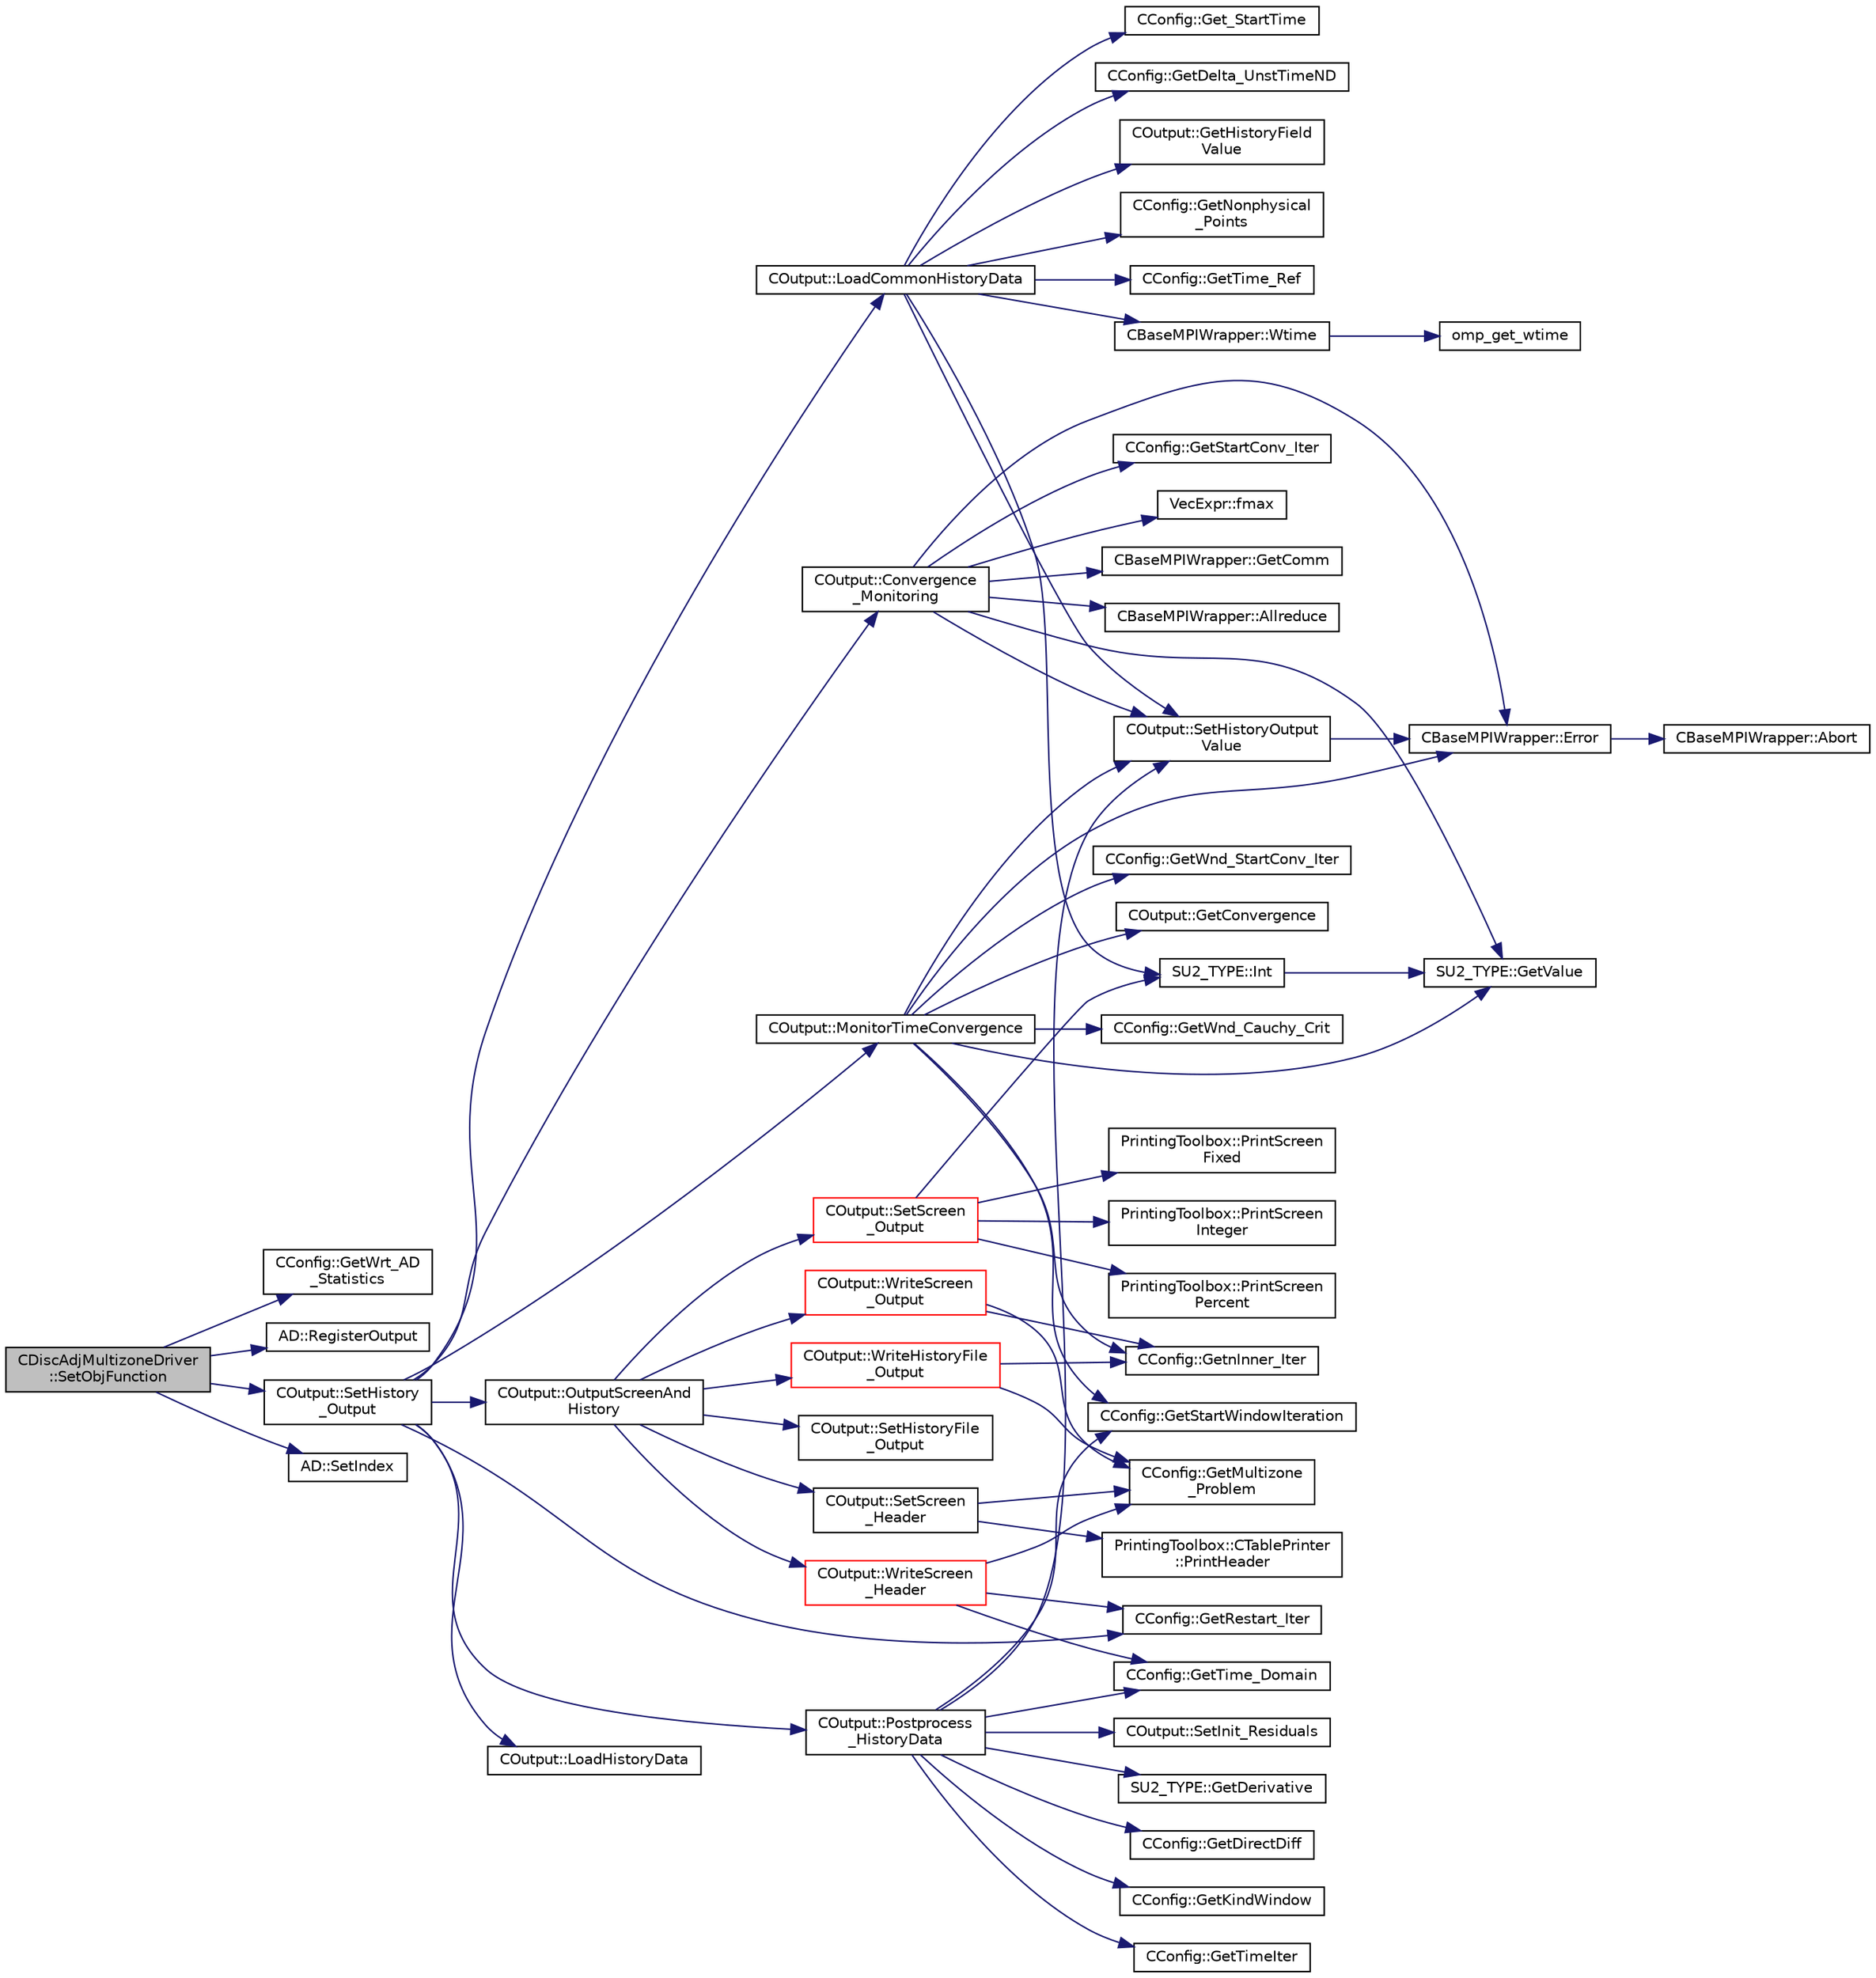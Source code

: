 digraph "CDiscAdjMultizoneDriver::SetObjFunction"
{
 // LATEX_PDF_SIZE
  edge [fontname="Helvetica",fontsize="10",labelfontname="Helvetica",labelfontsize="10"];
  node [fontname="Helvetica",fontsize="10",shape=record];
  rankdir="LR";
  Node1 [label="CDiscAdjMultizoneDriver\l::SetObjFunction",height=0.2,width=0.4,color="black", fillcolor="grey75", style="filled", fontcolor="black",tooltip="Set the objective function."];
  Node1 -> Node2 [color="midnightblue",fontsize="10",style="solid",fontname="Helvetica"];
  Node2 [label="CConfig::GetWrt_AD\l_Statistics",height=0.2,width=0.4,color="black", fillcolor="white", style="filled",URL="$classCConfig.html#a1c472324b06796ce8a0f5c1da5099c75",tooltip="Get information about the computational graph (e.g. memory usage) when using AD in reverse mode."];
  Node1 -> Node3 [color="midnightblue",fontsize="10",style="solid",fontname="Helvetica"];
  Node3 [label="AD::RegisterOutput",height=0.2,width=0.4,color="black", fillcolor="white", style="filled",URL="$namespaceAD.html#ae381e45797545e980376c4aeb3f5afdc",tooltip="Registers the variable as an output. I.e. as the root of the computational graph."];
  Node1 -> Node4 [color="midnightblue",fontsize="10",style="solid",fontname="Helvetica"];
  Node4 [label="COutput::SetHistory\l_Output",height=0.2,width=0.4,color="black", fillcolor="white", style="filled",URL="$classCOutput.html#acf84143df1a158647605c980ecae2d7c",tooltip="Collects history data from the solvers, monitors the convergence and writes to screen and history fil..."];
  Node4 -> Node5 [color="midnightblue",fontsize="10",style="solid",fontname="Helvetica"];
  Node5 [label="COutput::Convergence\l_Monitoring",height=0.2,width=0.4,color="black", fillcolor="white", style="filled",URL="$classCOutput.html#ad6a512715652bcf82c907b92da4302b8",tooltip="Monitor the convergence of an output field."];
  Node5 -> Node6 [color="midnightblue",fontsize="10",style="solid",fontname="Helvetica"];
  Node6 [label="CBaseMPIWrapper::Allreduce",height=0.2,width=0.4,color="black", fillcolor="white", style="filled",URL="$classCBaseMPIWrapper.html#a381d4b3738c09d92ee1ae9f89715b541",tooltip=" "];
  Node5 -> Node7 [color="midnightblue",fontsize="10",style="solid",fontname="Helvetica"];
  Node7 [label="CBaseMPIWrapper::Error",height=0.2,width=0.4,color="black", fillcolor="white", style="filled",URL="$classCBaseMPIWrapper.html#a04457c47629bda56704e6a8804833eeb",tooltip=" "];
  Node7 -> Node8 [color="midnightblue",fontsize="10",style="solid",fontname="Helvetica"];
  Node8 [label="CBaseMPIWrapper::Abort",height=0.2,width=0.4,color="black", fillcolor="white", style="filled",URL="$classCBaseMPIWrapper.html#af7297d861dca86b45cf561b6ab642e8f",tooltip=" "];
  Node5 -> Node9 [color="midnightblue",fontsize="10",style="solid",fontname="Helvetica"];
  Node9 [label="VecExpr::fmax",height=0.2,width=0.4,color="black", fillcolor="white", style="filled",URL="$group__VecExpr.html#gaa1a2012ba7d4b10571ed831a1e27167f",tooltip=" "];
  Node5 -> Node10 [color="midnightblue",fontsize="10",style="solid",fontname="Helvetica"];
  Node10 [label="CBaseMPIWrapper::GetComm",height=0.2,width=0.4,color="black", fillcolor="white", style="filled",URL="$classCBaseMPIWrapper.html#a8154391fc3522954802889d81d4ef5da",tooltip=" "];
  Node5 -> Node11 [color="midnightblue",fontsize="10",style="solid",fontname="Helvetica"];
  Node11 [label="CConfig::GetStartConv_Iter",height=0.2,width=0.4,color="black", fillcolor="white", style="filled",URL="$classCConfig.html#af39d61d7738b0104b4fe26d8f177c90f",tooltip="Get the number of iterations that are not considered in the convergence criteria."];
  Node5 -> Node12 [color="midnightblue",fontsize="10",style="solid",fontname="Helvetica"];
  Node12 [label="SU2_TYPE::GetValue",height=0.2,width=0.4,color="black", fillcolor="white", style="filled",URL="$namespaceSU2__TYPE.html#adf52a59d6f4e578f7915ec9abbf7cb22",tooltip="Get the (primitive) value of the datatype (needs to be specialized for active types)."];
  Node5 -> Node13 [color="midnightblue",fontsize="10",style="solid",fontname="Helvetica"];
  Node13 [label="COutput::SetHistoryOutput\lValue",height=0.2,width=0.4,color="black", fillcolor="white", style="filled",URL="$classCOutput.html#a1c1f836992f419544472329a44b8836e",tooltip="Set the value of a history output field."];
  Node13 -> Node7 [color="midnightblue",fontsize="10",style="solid",fontname="Helvetica"];
  Node4 -> Node14 [color="midnightblue",fontsize="10",style="solid",fontname="Helvetica"];
  Node14 [label="CConfig::GetRestart_Iter",height=0.2,width=0.4,color="black", fillcolor="white", style="filled",URL="$classCConfig.html#aeca467e3a7c02d72b28ade957614035c",tooltip="Get the restart iteration."];
  Node4 -> Node15 [color="midnightblue",fontsize="10",style="solid",fontname="Helvetica"];
  Node15 [label="COutput::LoadCommonHistoryData",height=0.2,width=0.4,color="black", fillcolor="white", style="filled",URL="$classCOutput.html#a6babc71093859506fc4ff953467b376f",tooltip="Load values of the history fields common for all solvers."];
  Node15 -> Node16 [color="midnightblue",fontsize="10",style="solid",fontname="Helvetica"];
  Node16 [label="CConfig::Get_StartTime",height=0.2,width=0.4,color="black", fillcolor="white", style="filled",URL="$classCConfig.html#ae6674ab7efe2a163bc37cd856defcc82",tooltip="Get the start time to track a phase of the code (preprocessing, compute, output)."];
  Node15 -> Node17 [color="midnightblue",fontsize="10",style="solid",fontname="Helvetica"];
  Node17 [label="CConfig::GetDelta_UnstTimeND",height=0.2,width=0.4,color="black", fillcolor="white", style="filled",URL="$classCConfig.html#a0acfef8e480970316e9e672eacd59e9b",tooltip="If we are prforming an unsteady simulation, there is only one value of the time step for the complete..."];
  Node15 -> Node18 [color="midnightblue",fontsize="10",style="solid",fontname="Helvetica"];
  Node18 [label="COutput::GetHistoryField\lValue",height=0.2,width=0.4,color="black", fillcolor="white", style="filled",URL="$classCOutput.html#a249a132836f70f168631f14b09a8802b",tooltip="Get the value of particular history output field."];
  Node15 -> Node19 [color="midnightblue",fontsize="10",style="solid",fontname="Helvetica"];
  Node19 [label="CConfig::GetNonphysical\l_Points",height=0.2,width=0.4,color="black", fillcolor="white", style="filled",URL="$classCConfig.html#a33c414309ccb1bd19db65361a7d23da2",tooltip="Get the current number of non-physical nodes in the solution."];
  Node15 -> Node20 [color="midnightblue",fontsize="10",style="solid",fontname="Helvetica"];
  Node20 [label="CConfig::GetTime_Ref",height=0.2,width=0.4,color="black", fillcolor="white", style="filled",URL="$classCConfig.html#a4c79c371ab6c2973f768a6104fce3853",tooltip="Get the value of the reference time for non-dimensionalization."];
  Node15 -> Node21 [color="midnightblue",fontsize="10",style="solid",fontname="Helvetica"];
  Node21 [label="SU2_TYPE::Int",height=0.2,width=0.4,color="black", fillcolor="white", style="filled",URL="$namespaceSU2__TYPE.html#a6b48817766d8a6486caa2807a52f6bae",tooltip="Casts the primitive value to int (uses GetValue, already implemented for each type)."];
  Node21 -> Node12 [color="midnightblue",fontsize="10",style="solid",fontname="Helvetica"];
  Node15 -> Node13 [color="midnightblue",fontsize="10",style="solid",fontname="Helvetica"];
  Node15 -> Node22 [color="midnightblue",fontsize="10",style="solid",fontname="Helvetica"];
  Node22 [label="CBaseMPIWrapper::Wtime",height=0.2,width=0.4,color="black", fillcolor="white", style="filled",URL="$classCBaseMPIWrapper.html#adcf32aa628d4b515e8835bc5c56fbf08",tooltip=" "];
  Node22 -> Node23 [color="midnightblue",fontsize="10",style="solid",fontname="Helvetica"];
  Node23 [label="omp_get_wtime",height=0.2,width=0.4,color="black", fillcolor="white", style="filled",URL="$omp__structure_8hpp.html#a649bd48ab038a72108f11f5a85316266",tooltip="Return the wall time."];
  Node4 -> Node24 [color="midnightblue",fontsize="10",style="solid",fontname="Helvetica"];
  Node24 [label="COutput::LoadHistoryData",height=0.2,width=0.4,color="black", fillcolor="white", style="filled",URL="$classCOutput.html#a0e243627ea7e1ef04e68cd9b51d2736b",tooltip="Load the history output field values."];
  Node4 -> Node25 [color="midnightblue",fontsize="10",style="solid",fontname="Helvetica"];
  Node25 [label="COutput::MonitorTimeConvergence",height=0.2,width=0.4,color="black", fillcolor="white", style="filled",URL="$classCOutput.html#abf0226a5664f3309f2b7e1b4be6296c2",tooltip="Monitor the time convergence of the specified windowed-time-averaged ouput."];
  Node25 -> Node7 [color="midnightblue",fontsize="10",style="solid",fontname="Helvetica"];
  Node25 -> Node26 [color="midnightblue",fontsize="10",style="solid",fontname="Helvetica"];
  Node26 [label="COutput::GetConvergence",height=0.2,width=0.4,color="black", fillcolor="white", style="filled",URL="$classCOutput.html#a585498dfa05e2c633f5e556220ce1fa2",tooltip="Get convergence of the problem."];
  Node25 -> Node27 [color="midnightblue",fontsize="10",style="solid",fontname="Helvetica"];
  Node27 [label="CConfig::GetnInner_Iter",height=0.2,width=0.4,color="black", fillcolor="white", style="filled",URL="$classCConfig.html#a096cf3c68234d10476425acf40a7bf40",tooltip="Get the number of inner iterations."];
  Node25 -> Node28 [color="midnightblue",fontsize="10",style="solid",fontname="Helvetica"];
  Node28 [label="CConfig::GetStartWindowIteration",height=0.2,width=0.4,color="black", fillcolor="white", style="filled",URL="$classCConfig.html#a63b0d6add42381653e7fd36acfa9afad",tooltip="Get the Starting Iteration for the windowing approach in Sensitivity Analysis for period-averaged out..."];
  Node25 -> Node12 [color="midnightblue",fontsize="10",style="solid",fontname="Helvetica"];
  Node25 -> Node29 [color="midnightblue",fontsize="10",style="solid",fontname="Helvetica"];
  Node29 [label="CConfig::GetWnd_Cauchy_Crit",height=0.2,width=0.4,color="black", fillcolor="white", style="filled",URL="$classCConfig.html#aa074bd70eeb57bbdf6ae340f93389096",tooltip="Get the boolean value, whether the the Cauchy method for the time averaged windowed objective functio..."];
  Node25 -> Node30 [color="midnightblue",fontsize="10",style="solid",fontname="Helvetica"];
  Node30 [label="CConfig::GetWnd_StartConv_Iter",height=0.2,width=0.4,color="black", fillcolor="white", style="filled",URL="$classCConfig.html#aede3cd71646e18ee658ae5e02ddac171",tooltip="Get the number of iterations that are not considered in the convergence criteria for the windowed ave..."];
  Node25 -> Node13 [color="midnightblue",fontsize="10",style="solid",fontname="Helvetica"];
  Node4 -> Node31 [color="midnightblue",fontsize="10",style="solid",fontname="Helvetica"];
  Node31 [label="COutput::OutputScreenAnd\lHistory",height=0.2,width=0.4,color="black", fillcolor="white", style="filled",URL="$classCOutput.html#aeb8eeb121eddd2aeb2d24de85799b62a",tooltip="Write screen and history output."];
  Node31 -> Node32 [color="midnightblue",fontsize="10",style="solid",fontname="Helvetica"];
  Node32 [label="COutput::SetHistoryFile\l_Output",height=0.2,width=0.4,color="black", fillcolor="white", style="filled",URL="$classCOutput.html#a4c0b7b497eb481165ce77263eddfb8c5",tooltip="Write the history file output."];
  Node31 -> Node33 [color="midnightblue",fontsize="10",style="solid",fontname="Helvetica"];
  Node33 [label="COutput::SetScreen\l_Header",height=0.2,width=0.4,color="black", fillcolor="white", style="filled",URL="$classCOutput.html#a79fe81a3449dc546547632acbc657098",tooltip="Write the screen header."];
  Node33 -> Node34 [color="midnightblue",fontsize="10",style="solid",fontname="Helvetica"];
  Node34 [label="CConfig::GetMultizone\l_Problem",height=0.2,width=0.4,color="black", fillcolor="white", style="filled",URL="$classCConfig.html#abafdda03255a7f71a9701ded02f6d231",tooltip="Get whether the simulation we are running is a multizone simulation."];
  Node33 -> Node35 [color="midnightblue",fontsize="10",style="solid",fontname="Helvetica"];
  Node35 [label="PrintingToolbox::CTablePrinter\l::PrintHeader",height=0.2,width=0.4,color="black", fillcolor="white", style="filled",URL="$classPrintingToolbox_1_1CTablePrinter.html#a475fafce69bdc78e973a2546e6e6be76",tooltip="Print the header."];
  Node31 -> Node36 [color="midnightblue",fontsize="10",style="solid",fontname="Helvetica"];
  Node36 [label="COutput::SetScreen\l_Output",height=0.2,width=0.4,color="red", fillcolor="white", style="filled",URL="$classCOutput.html#a12c6e2278ae735734b1e1ac4e0662e3b",tooltip="Write the screen output."];
  Node36 -> Node21 [color="midnightblue",fontsize="10",style="solid",fontname="Helvetica"];
  Node36 -> Node37 [color="midnightblue",fontsize="10",style="solid",fontname="Helvetica"];
  Node37 [label="PrintingToolbox::PrintScreen\lFixed",height=0.2,width=0.4,color="black", fillcolor="white", style="filled",URL="$namespacePrintingToolbox.html#ad6390232d3c2a433c5960f8c458013f6",tooltip=" "];
  Node36 -> Node38 [color="midnightblue",fontsize="10",style="solid",fontname="Helvetica"];
  Node38 [label="PrintingToolbox::PrintScreen\lInteger",height=0.2,width=0.4,color="black", fillcolor="white", style="filled",URL="$namespacePrintingToolbox.html#a32337e97902d706055b5bf4d382b9e62",tooltip=" "];
  Node36 -> Node39 [color="midnightblue",fontsize="10",style="solid",fontname="Helvetica"];
  Node39 [label="PrintingToolbox::PrintScreen\lPercent",height=0.2,width=0.4,color="black", fillcolor="white", style="filled",URL="$namespacePrintingToolbox.html#a280fbea247b5c2f3b103fb2ec335c472",tooltip=" "];
  Node31 -> Node42 [color="midnightblue",fontsize="10",style="solid",fontname="Helvetica"];
  Node42 [label="COutput::WriteHistoryFile\l_Output",height=0.2,width=0.4,color="red", fillcolor="white", style="filled",URL="$classCOutput.html#a68fc49d37584bda500d0479f130dbee5",tooltip="Determines if the history file output."];
  Node42 -> Node34 [color="midnightblue",fontsize="10",style="solid",fontname="Helvetica"];
  Node42 -> Node27 [color="midnightblue",fontsize="10",style="solid",fontname="Helvetica"];
  Node31 -> Node48 [color="midnightblue",fontsize="10",style="solid",fontname="Helvetica"];
  Node48 [label="COutput::WriteScreen\l_Header",height=0.2,width=0.4,color="red", fillcolor="white", style="filled",URL="$classCOutput.html#ad9415476041929a92aa41652367c3e54",tooltip="Determines if the screen header should be written."];
  Node48 -> Node34 [color="midnightblue",fontsize="10",style="solid",fontname="Helvetica"];
  Node48 -> Node14 [color="midnightblue",fontsize="10",style="solid",fontname="Helvetica"];
  Node48 -> Node51 [color="midnightblue",fontsize="10",style="solid",fontname="Helvetica"];
  Node51 [label="CConfig::GetTime_Domain",height=0.2,width=0.4,color="black", fillcolor="white", style="filled",URL="$classCConfig.html#a85d2e3cf43b77c63642c40c235b853f3",tooltip="Check if the multizone problem is solved for time domain."];
  Node31 -> Node53 [color="midnightblue",fontsize="10",style="solid",fontname="Helvetica"];
  Node53 [label="COutput::WriteScreen\l_Output",height=0.2,width=0.4,color="red", fillcolor="white", style="filled",URL="$classCOutput.html#a26b3b392199d523b4b980328801c8779",tooltip="Determines if the screen header should be written."];
  Node53 -> Node34 [color="midnightblue",fontsize="10",style="solid",fontname="Helvetica"];
  Node53 -> Node27 [color="midnightblue",fontsize="10",style="solid",fontname="Helvetica"];
  Node4 -> Node54 [color="midnightblue",fontsize="10",style="solid",fontname="Helvetica"];
  Node54 [label="COutput::Postprocess\l_HistoryData",height=0.2,width=0.4,color="black", fillcolor="white", style="filled",URL="$classCOutput.html#ab2286efe6e4b78dd0daf13d2f1a6f886",tooltip="Postprocess_HistoryData."];
  Node54 -> Node55 [color="midnightblue",fontsize="10",style="solid",fontname="Helvetica"];
  Node55 [label="SU2_TYPE::GetDerivative",height=0.2,width=0.4,color="black", fillcolor="white", style="filled",URL="$namespaceSU2__TYPE.html#a7300627e76e21e6d1a3bd8bf7c2fcd74",tooltip="Get the derivative value of the datatype (needs to be implemented for each new type)."];
  Node54 -> Node56 [color="midnightblue",fontsize="10",style="solid",fontname="Helvetica"];
  Node56 [label="CConfig::GetDirectDiff",height=0.2,width=0.4,color="black", fillcolor="white", style="filled",URL="$classCConfig.html#a1756760d4a98f886411a703d71bda3f2",tooltip="Get the direct differentation method."];
  Node54 -> Node57 [color="midnightblue",fontsize="10",style="solid",fontname="Helvetica"];
  Node57 [label="CConfig::GetKindWindow",height=0.2,width=0.4,color="black", fillcolor="white", style="filled",URL="$classCConfig.html#ade88b12b751446e55c47e542ce4ae764",tooltip="Get Index of the window function used as weight in the cost functional."];
  Node54 -> Node28 [color="midnightblue",fontsize="10",style="solid",fontname="Helvetica"];
  Node54 -> Node51 [color="midnightblue",fontsize="10",style="solid",fontname="Helvetica"];
  Node54 -> Node58 [color="midnightblue",fontsize="10",style="solid",fontname="Helvetica"];
  Node58 [label="CConfig::GetTimeIter",height=0.2,width=0.4,color="black", fillcolor="white", style="filled",URL="$classCConfig.html#aec6051895c2e4f593a5c245104548b78",tooltip="Get the current time iteration number."];
  Node54 -> Node13 [color="midnightblue",fontsize="10",style="solid",fontname="Helvetica"];
  Node54 -> Node59 [color="midnightblue",fontsize="10",style="solid",fontname="Helvetica"];
  Node59 [label="COutput::SetInit_Residuals",height=0.2,width=0.4,color="black", fillcolor="white", style="filled",URL="$classCOutput.html#af4ab876a491ebf16f68f336142734136",tooltip="Check whether the base values for relative residuals should be initialized."];
  Node1 -> Node60 [color="midnightblue",fontsize="10",style="solid",fontname="Helvetica"];
  Node60 [label="AD::SetIndex",height=0.2,width=0.4,color="black", fillcolor="white", style="filled",URL="$namespaceAD.html#a93909396dd20444ea1ad3100003ff08c",tooltip="Evaluates and saves gradient data from a variable."];
}
